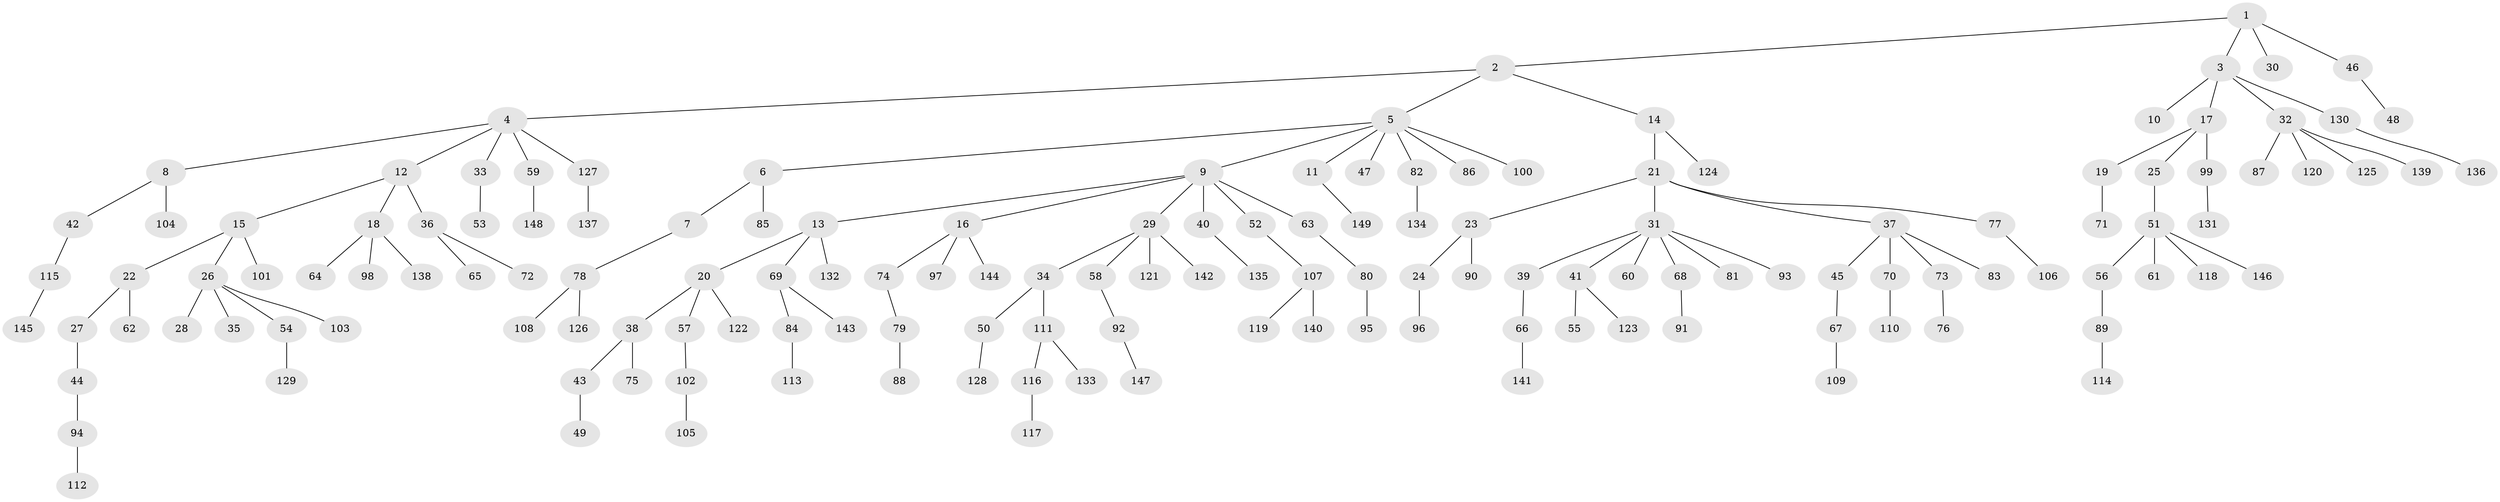 // coarse degree distribution, {2: 0.17777777777777778, 4: 0.044444444444444446, 3: 0.15555555555555556, 6: 0.06666666666666667, 1: 0.5555555555555556}
// Generated by graph-tools (version 1.1) at 2025/51/03/04/25 22:51:52]
// undirected, 149 vertices, 148 edges
graph export_dot {
  node [color=gray90,style=filled];
  1;
  2;
  3;
  4;
  5;
  6;
  7;
  8;
  9;
  10;
  11;
  12;
  13;
  14;
  15;
  16;
  17;
  18;
  19;
  20;
  21;
  22;
  23;
  24;
  25;
  26;
  27;
  28;
  29;
  30;
  31;
  32;
  33;
  34;
  35;
  36;
  37;
  38;
  39;
  40;
  41;
  42;
  43;
  44;
  45;
  46;
  47;
  48;
  49;
  50;
  51;
  52;
  53;
  54;
  55;
  56;
  57;
  58;
  59;
  60;
  61;
  62;
  63;
  64;
  65;
  66;
  67;
  68;
  69;
  70;
  71;
  72;
  73;
  74;
  75;
  76;
  77;
  78;
  79;
  80;
  81;
  82;
  83;
  84;
  85;
  86;
  87;
  88;
  89;
  90;
  91;
  92;
  93;
  94;
  95;
  96;
  97;
  98;
  99;
  100;
  101;
  102;
  103;
  104;
  105;
  106;
  107;
  108;
  109;
  110;
  111;
  112;
  113;
  114;
  115;
  116;
  117;
  118;
  119;
  120;
  121;
  122;
  123;
  124;
  125;
  126;
  127;
  128;
  129;
  130;
  131;
  132;
  133;
  134;
  135;
  136;
  137;
  138;
  139;
  140;
  141;
  142;
  143;
  144;
  145;
  146;
  147;
  148;
  149;
  1 -- 2;
  1 -- 3;
  1 -- 30;
  1 -- 46;
  2 -- 4;
  2 -- 5;
  2 -- 14;
  3 -- 10;
  3 -- 17;
  3 -- 32;
  3 -- 130;
  4 -- 8;
  4 -- 12;
  4 -- 33;
  4 -- 59;
  4 -- 127;
  5 -- 6;
  5 -- 9;
  5 -- 11;
  5 -- 47;
  5 -- 82;
  5 -- 86;
  5 -- 100;
  6 -- 7;
  6 -- 85;
  7 -- 78;
  8 -- 42;
  8 -- 104;
  9 -- 13;
  9 -- 16;
  9 -- 29;
  9 -- 40;
  9 -- 52;
  9 -- 63;
  11 -- 149;
  12 -- 15;
  12 -- 18;
  12 -- 36;
  13 -- 20;
  13 -- 69;
  13 -- 132;
  14 -- 21;
  14 -- 124;
  15 -- 22;
  15 -- 26;
  15 -- 101;
  16 -- 74;
  16 -- 97;
  16 -- 144;
  17 -- 19;
  17 -- 25;
  17 -- 99;
  18 -- 64;
  18 -- 98;
  18 -- 138;
  19 -- 71;
  20 -- 38;
  20 -- 57;
  20 -- 122;
  21 -- 23;
  21 -- 31;
  21 -- 37;
  21 -- 77;
  22 -- 27;
  22 -- 62;
  23 -- 24;
  23 -- 90;
  24 -- 96;
  25 -- 51;
  26 -- 28;
  26 -- 35;
  26 -- 54;
  26 -- 103;
  27 -- 44;
  29 -- 34;
  29 -- 58;
  29 -- 121;
  29 -- 142;
  31 -- 39;
  31 -- 41;
  31 -- 60;
  31 -- 68;
  31 -- 81;
  31 -- 93;
  32 -- 87;
  32 -- 120;
  32 -- 125;
  32 -- 139;
  33 -- 53;
  34 -- 50;
  34 -- 111;
  36 -- 65;
  36 -- 72;
  37 -- 45;
  37 -- 70;
  37 -- 73;
  37 -- 83;
  38 -- 43;
  38 -- 75;
  39 -- 66;
  40 -- 135;
  41 -- 55;
  41 -- 123;
  42 -- 115;
  43 -- 49;
  44 -- 94;
  45 -- 67;
  46 -- 48;
  50 -- 128;
  51 -- 56;
  51 -- 61;
  51 -- 118;
  51 -- 146;
  52 -- 107;
  54 -- 129;
  56 -- 89;
  57 -- 102;
  58 -- 92;
  59 -- 148;
  63 -- 80;
  66 -- 141;
  67 -- 109;
  68 -- 91;
  69 -- 84;
  69 -- 143;
  70 -- 110;
  73 -- 76;
  74 -- 79;
  77 -- 106;
  78 -- 108;
  78 -- 126;
  79 -- 88;
  80 -- 95;
  82 -- 134;
  84 -- 113;
  89 -- 114;
  92 -- 147;
  94 -- 112;
  99 -- 131;
  102 -- 105;
  107 -- 119;
  107 -- 140;
  111 -- 116;
  111 -- 133;
  115 -- 145;
  116 -- 117;
  127 -- 137;
  130 -- 136;
}
